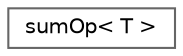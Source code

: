 digraph "Graphical Class Hierarchy"
{
 // LATEX_PDF_SIZE
  bgcolor="transparent";
  edge [fontname=Helvetica,fontsize=10,labelfontname=Helvetica,labelfontsize=10];
  node [fontname=Helvetica,fontsize=10,shape=box,height=0.2,width=0.4];
  rankdir="LR";
  Node0 [id="Node000000",label="sumOp\< T \>",height=0.2,width=0.4,color="grey40", fillcolor="white", style="filled",URL="$structFoam_1_1sumOp.html",tooltip=" "];
}
